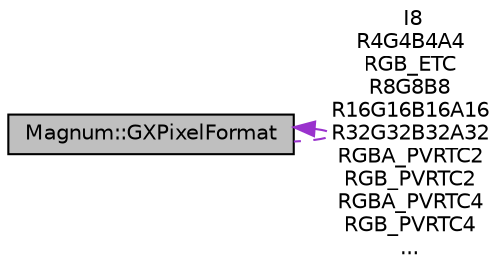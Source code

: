 digraph "Magnum::GXPixelFormat"
{
  edge [fontname="Helvetica",fontsize="10",labelfontname="Helvetica",labelfontsize="10"];
  node [fontname="Helvetica",fontsize="10",shape=record];
  Node1 [label="Magnum::GXPixelFormat",height=0.2,width=0.4,color="black", fillcolor="grey75", style="filled", fontcolor="black"];
  Node1 -> Node1 [dir="back",color="darkorchid3",fontsize="10",style="dashed",label=" I8\nR4G4B4A4\nRGB_ETC\nR8G8B8\nR16G16B16A16\nR32G32B32A32\nRGBA_PVRTC2\nRGB_PVRTC2\nRGBA_PVRTC4\nRGB_PVRTC4\n..." ,fontname="Helvetica"];
}
